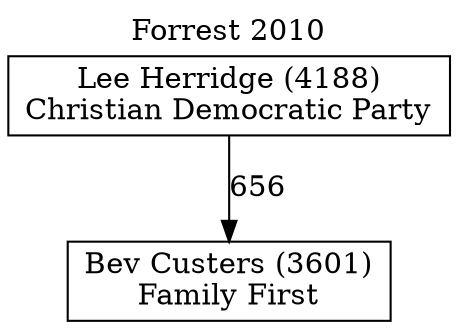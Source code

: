 // House preference flow
digraph "Bev Custers (3601)_Forrest_2010" {
	graph [label="Forrest 2010" labelloc=t mclimit=10]
	node [shape=box]
	"Bev Custers (3601)" [label="Bev Custers (3601)
Family First"]
	"Lee Herridge (4188)" [label="Lee Herridge (4188)
Christian Democratic Party"]
	"Lee Herridge (4188)" -> "Bev Custers (3601)" [label=656]
}
